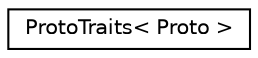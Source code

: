 digraph "Graphical Class Hierarchy"
{
 // LATEX_PDF_SIZE
  edge [fontname="Helvetica",fontsize="10",labelfontname="Helvetica",labelfontsize="10"];
  node [fontname="Helvetica",fontsize="10",shape=record];
  rankdir="LR";
  Node0 [label="ProtoTraits\< Proto \>",height=0.2,width=0.4,color="black", fillcolor="white", style="filled",URL="$structProtoTraits.html",tooltip=" "];
}
